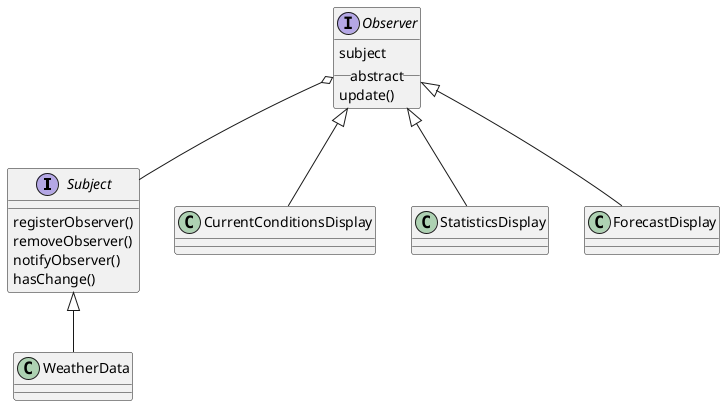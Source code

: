 @startuml

interface Subject{
    registerObserver()
    removeObserver()
    notifyObserver()
    hasChange()
}

interface Observer{
    subject
    __ abstract __
    update()
}

Subject <|-- WeatherData

Observer <|-- CurrentConditionsDisplay
Observer <|-- StatisticsDisplay
Observer <|-- ForecastDisplay

Observer o-- Subject

@enduml